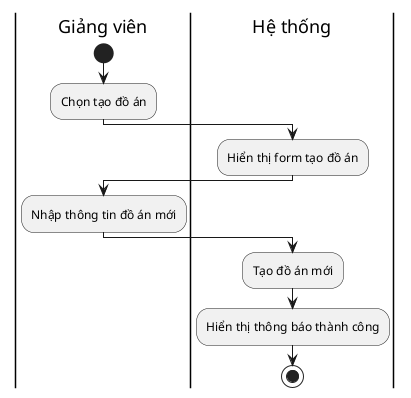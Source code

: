 @startuml

|Giảng viên|
start

:Chọn tạo đồ án;
|Hệ thống|
:Hiển thị form tạo đồ án;

|Giảng viên|
:Nhập thông tin đồ án mới;

|Hệ thống|
:Tạo đồ án mới;
:Hiển thị thông báo thành công;

stop
@enduml
